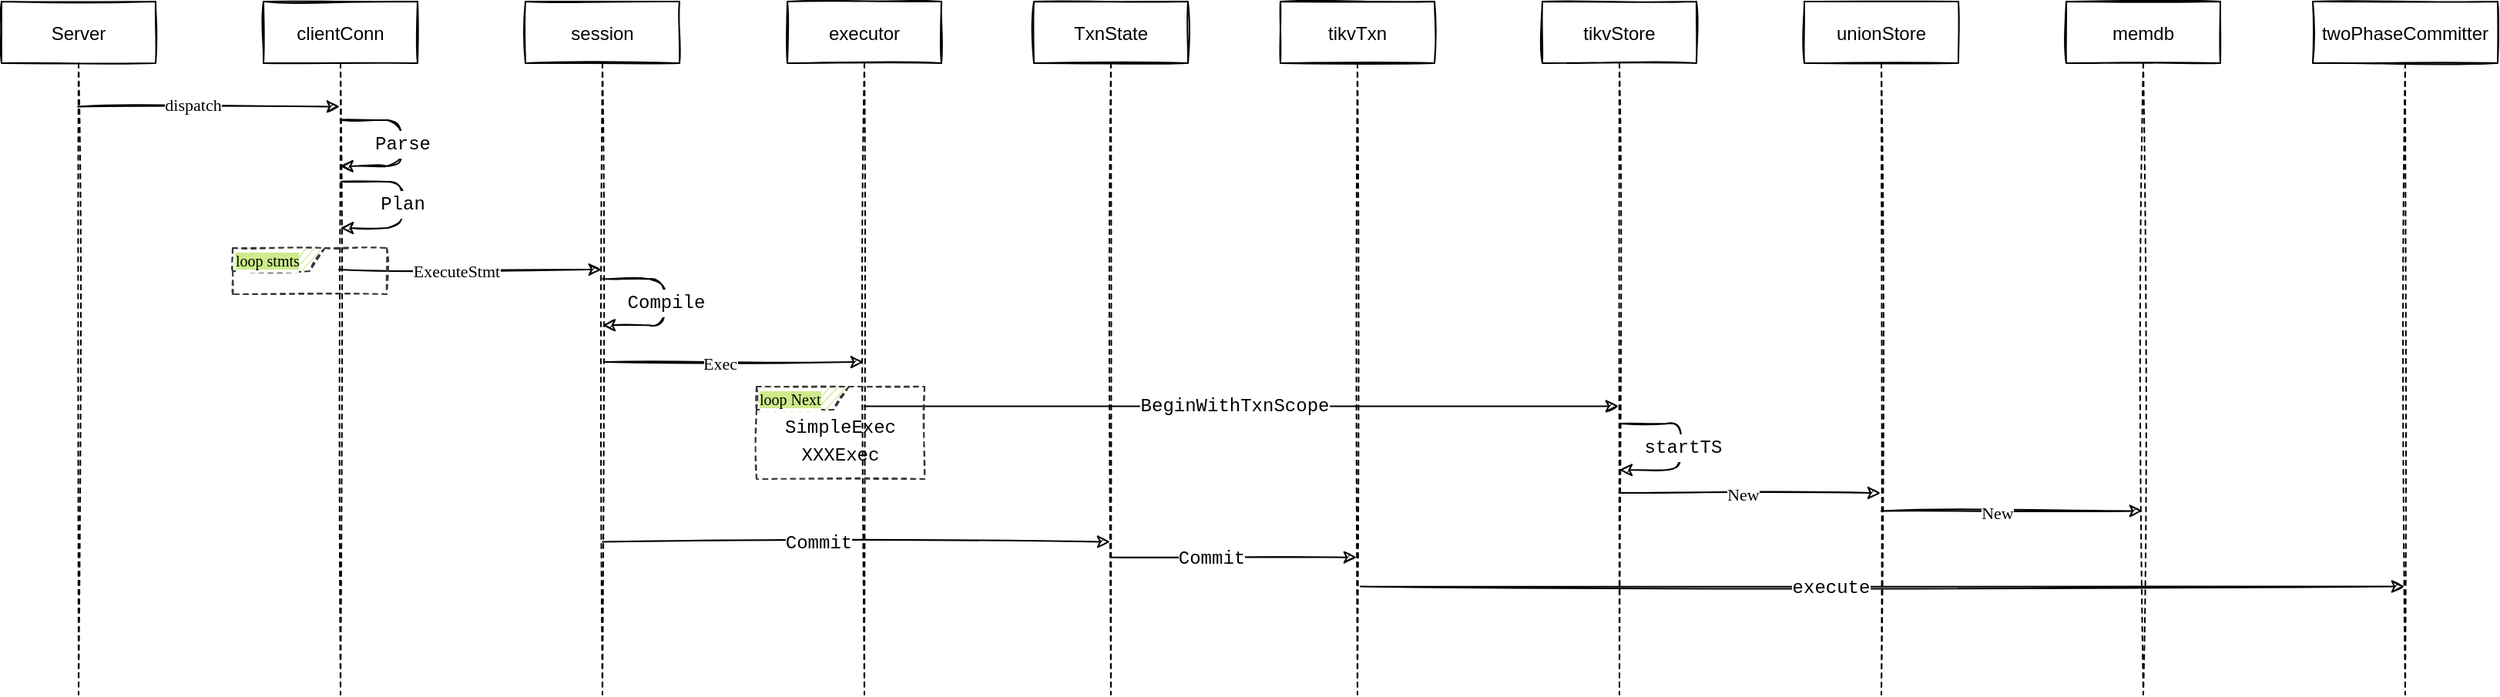 <mxfile version="14.4.3" type="device"><diagram id="kgpKYQtTHZ0yAKxKKP6v" name="Page-1"><mxGraphModel dx="1638" dy="500" grid="1" gridSize="10" guides="1" tooltips="1" connect="1" arrows="1" fold="1" page="1" pageScale="1" pageWidth="850" pageHeight="1100" math="0" shadow="0"><root><mxCell id="0"/><mxCell id="1" parent="0"/><mxCell id="3nuBFxr9cyL0pnOWT2aG-1" value="clientConn" style="shape=umlLifeline;perimeter=lifelinePerimeter;container=1;collapsible=0;recursiveResize=0;rounded=0;shadow=0;strokeWidth=1;labelBackgroundColor=#FFFFFF;sketch=1;" parent="1" vertex="1"><mxGeometry x="130" y="80" width="100" height="450" as="geometry"/></mxCell><mxCell id="3nuBFxr9cyL0pnOWT2aG-5" value="session" style="shape=umlLifeline;perimeter=lifelinePerimeter;container=1;collapsible=0;recursiveResize=0;rounded=0;shadow=0;strokeWidth=1;sketch=1;" parent="1" vertex="1"><mxGeometry x="300" y="80" width="100" height="450" as="geometry"/></mxCell><mxCell id="qtyFqkzQ8k7g6WZodHRV-5" value="tikvStore" style="shape=umlLifeline;perimeter=lifelinePerimeter;container=1;collapsible=0;recursiveResize=0;rounded=0;shadow=0;strokeWidth=1;sketch=1;" parent="1" vertex="1"><mxGeometry x="960" y="80" width="100" height="450" as="geometry"/></mxCell><mxCell id="qtyFqkzQ8k7g6WZodHRV-9" value="tikvTxn" style="shape=umlLifeline;perimeter=lifelinePerimeter;container=1;collapsible=0;recursiveResize=0;rounded=0;shadow=0;strokeWidth=1;sketch=1;" parent="1" vertex="1"><mxGeometry x="790" y="80" width="100" height="450" as="geometry"/></mxCell><mxCell id="qtyFqkzQ8k7g6WZodHRV-13" value="unionStore" style="shape=umlLifeline;perimeter=lifelinePerimeter;container=1;collapsible=0;recursiveResize=0;rounded=0;shadow=0;strokeWidth=1;sketch=1;" parent="1" vertex="1"><mxGeometry x="1130" y="80" width="100" height="450" as="geometry"/></mxCell><mxCell id="qtyFqkzQ8k7g6WZodHRV-27" value="memdb" style="shape=umlLifeline;perimeter=lifelinePerimeter;container=1;collapsible=0;recursiveResize=0;rounded=0;shadow=0;strokeWidth=1;sketch=1;" parent="1" vertex="1"><mxGeometry x="1300" y="80" width="100" height="450" as="geometry"/></mxCell><mxCell id="vj0hWzqWef-p1TVy2CEO-2" value="Server" style="shape=umlLifeline;perimeter=lifelinePerimeter;container=1;collapsible=0;recursiveResize=0;rounded=0;shadow=0;strokeWidth=1;labelBackgroundColor=#FFFFFF;sketch=1;" vertex="1" parent="1"><mxGeometry x="-40" y="80" width="100" height="450" as="geometry"/></mxCell><mxCell id="vj0hWzqWef-p1TVy2CEO-4" value="&lt;div style=&quot;font-family: &amp;#34;menlo&amp;#34; , &amp;#34;monaco&amp;#34; , &amp;#34;courier new&amp;#34; , monospace ; font-size: 12px ; line-height: 18px&quot;&gt;&lt;div style=&quot;font-family: &amp;#34;menlo&amp;#34; , &amp;#34;monaco&amp;#34; , &amp;#34;courier new&amp;#34; , monospace ; line-height: 18px&quot;&gt;&lt;div style=&quot;font-family: &amp;#34;menlo&amp;#34; , &amp;#34;monaco&amp;#34; , &amp;#34;courier new&amp;#34; , monospace ; line-height: 18px&quot;&gt;&lt;br&gt;&lt;/div&gt;&lt;/div&gt;&lt;/div&gt;" style="endArrow=classic;fontColor=#000000;html=1;verticalAlign=bottom;exitX=0.495;exitY=0.156;exitDx=0;exitDy=0;exitPerimeter=0;sketch=1;" edge="1" parent="1"><mxGeometry width="50" height="50" relative="1" as="geometry"><mxPoint x="9.5" y="148.2" as="sourcePoint"/><mxPoint x="179.5" y="148.2" as="targetPoint"/></mxGeometry></mxCell><mxCell id="vj0hWzqWef-p1TVy2CEO-33" value="dispatch" style="edgeLabel;html=1;align=center;verticalAlign=middle;resizable=0;points=[];fontFamily=Comic Sans MS;fontColor=#000000;" vertex="1" connectable="0" parent="vj0hWzqWef-p1TVy2CEO-4"><mxGeometry x="-0.124" y="1" relative="1" as="geometry"><mxPoint as="offset"/></mxGeometry></mxCell><mxCell id="vj0hWzqWef-p1TVy2CEO-5" value="&lt;div style=&quot;font-family: &amp;#34;menlo&amp;#34; , &amp;#34;monaco&amp;#34; , &amp;#34;courier new&amp;#34; , monospace ; font-size: 12px ; line-height: 18px&quot;&gt;&lt;div style=&quot;font-family: &amp;#34;menlo&amp;#34; , &amp;#34;monaco&amp;#34; , &amp;#34;courier new&amp;#34; , monospace ; line-height: 18px&quot;&gt;&lt;div style=&quot;font-family: &amp;#34;menlo&amp;#34; , &amp;#34;monaco&amp;#34; , &amp;#34;courier new&amp;#34; , monospace ; line-height: 18px&quot;&gt;&lt;br&gt;&lt;/div&gt;&lt;/div&gt;&lt;/div&gt;" style="endArrow=classic;fontColor=#000000;html=1;verticalAlign=bottom;sketch=1;" edge="1" parent="1"><mxGeometry width="50" height="50" relative="1" as="geometry"><mxPoint x="179" y="254" as="sourcePoint"/><mxPoint x="349.5" y="254" as="targetPoint"/></mxGeometry></mxCell><mxCell id="vj0hWzqWef-p1TVy2CEO-34" value="&lt;div style=&quot;font-size: 11px; line-height: 18px;&quot;&gt;&lt;span style=&quot;font-size: 11px;&quot;&gt;ExecuteStmt&lt;/span&gt;&lt;/div&gt;" style="edgeLabel;html=1;align=center;verticalAlign=middle;resizable=0;points=[];fontFamily=Comic Sans MS;labelBackgroundColor=#FFFFFF;fontSize=11;" vertex="1" connectable="0" parent="vj0hWzqWef-p1TVy2CEO-5"><mxGeometry x="-0.114" relative="1" as="geometry"><mxPoint as="offset"/></mxGeometry></mxCell><mxCell id="vj0hWzqWef-p1TVy2CEO-8" value="&lt;div style=&quot;font-family: &amp;quot;menlo&amp;quot; , &amp;quot;monaco&amp;quot; , &amp;quot;courier new&amp;quot; , monospace ; font-size: 12px ; line-height: 18px&quot;&gt;&lt;div style=&quot;font-family: &amp;quot;menlo&amp;quot; , &amp;quot;monaco&amp;quot; , &amp;quot;courier new&amp;quot; , monospace ; line-height: 18px&quot;&gt;&lt;div style=&quot;font-family: &amp;quot;menlo&amp;quot; , &amp;quot;monaco&amp;quot; , &amp;quot;courier new&amp;quot; , monospace ; line-height: 18px&quot;&gt;&lt;br&gt;&lt;/div&gt;&lt;/div&gt;&lt;/div&gt;" style="endArrow=classic;fontColor=#000000;html=1;verticalAlign=middle;exitX=1.035;exitY=0.142;exitDx=0;exitDy=0;exitPerimeter=0;align=center;labelPosition=center;verticalLabelPosition=middle;sketch=1;" edge="1" parent="1"><mxGeometry x="-0.069" width="50" height="50" relative="1" as="geometry"><mxPoint x="180.0" y="156.76" as="sourcePoint"/><mxPoint x="179.81" y="186.88" as="targetPoint"/><Array as="points"><mxPoint x="220" y="156.88"/><mxPoint x="220" y="186.88"/></Array><mxPoint as="offset"/></mxGeometry></mxCell><mxCell id="vj0hWzqWef-p1TVy2CEO-10" value="&lt;div style=&quot;font-family: menlo, monaco, &amp;quot;courier new&amp;quot;, monospace; font-size: 12px; line-height: 18px;&quot;&gt;&lt;span style=&quot;&quot;&gt;Parse&lt;/span&gt;&lt;/div&gt;" style="edgeLabel;html=1;align=center;verticalAlign=middle;resizable=0;points=[];labelBackgroundColor=#FFFFFF;" vertex="1" connectable="0" parent="vj0hWzqWef-p1TVy2CEO-8"><mxGeometry x="-0.692" y="-1" relative="1" as="geometry"><mxPoint x="23.13" y="14.07" as="offset"/></mxGeometry></mxCell><mxCell id="vj0hWzqWef-p1TVy2CEO-9" value="&lt;div style=&quot;font-family: &amp;#34;menlo&amp;#34; , &amp;#34;monaco&amp;#34; , &amp;#34;courier new&amp;#34; , monospace ; font-size: 12px ; line-height: 18px&quot;&gt;&lt;div style=&quot;font-family: &amp;#34;menlo&amp;#34; , &amp;#34;monaco&amp;#34; , &amp;#34;courier new&amp;#34; , monospace ; line-height: 18px&quot;&gt;&lt;div style=&quot;font-family: &amp;#34;menlo&amp;#34; , &amp;#34;monaco&amp;#34; , &amp;#34;courier new&amp;#34; , monospace ; line-height: 18px&quot;&gt;&lt;br&gt;&lt;/div&gt;&lt;/div&gt;&lt;/div&gt;" style="endArrow=classic;fontColor=#000000;html=1;verticalAlign=bottom;exitX=1.035;exitY=0.142;exitDx=0;exitDy=0;exitPerimeter=0;sketch=1;" edge="1" parent="1"><mxGeometry x="-0.069" width="50" height="50" relative="1" as="geometry"><mxPoint x="180.33" y="196.88" as="sourcePoint"/><mxPoint x="179.997" y="227" as="targetPoint"/><Array as="points"><mxPoint x="220.33" y="197"/><mxPoint x="220.33" y="227"/></Array><mxPoint as="offset"/></mxGeometry></mxCell><mxCell id="vj0hWzqWef-p1TVy2CEO-11" value="&lt;div style=&quot;font-family: menlo, monaco, &amp;quot;courier new&amp;quot;, monospace; font-size: 12px; line-height: 18px;&quot;&gt;&lt;span style=&quot;&quot;&gt;Plan&lt;/span&gt;&lt;/div&gt;" style="edgeLabel;html=1;align=center;verticalAlign=middle;resizable=0;points=[];labelBackgroundColor=#FFFFFF;" vertex="1" connectable="0" parent="vj0hWzqWef-p1TVy2CEO-9"><mxGeometry x="-0.743" y="-1" relative="1" as="geometry"><mxPoint x="25.48" y="12.96" as="offset"/></mxGeometry></mxCell><mxCell id="vj0hWzqWef-p1TVy2CEO-27" value="&lt;div style=&quot;text-align: justify&quot;&gt;&lt;span style=&quot;font-family: &amp;#34;comic sans ms&amp;#34; ; background-color: rgb(205 , 235 , 139) ; font-size: 10px&quot;&gt;loop stmts&lt;/span&gt;&lt;/div&gt;" style="shape=umlFrame;whiteSpace=wrap;html=1;dashed=1;labelBackgroundColor=#FFFFFF;swimlaneFillColor=none;fillColor=#cdeb8b;align=left;perimeterSpacing=0;strokeColor=#36393d;width=60;height=15;sketch=1;" vertex="1" parent="1"><mxGeometry x="110" y="240" width="100" height="30" as="geometry"/></mxCell><mxCell id="vj0hWzqWef-p1TVy2CEO-30" value="&lt;div style=&quot;font-family: &amp;quot;menlo&amp;quot; , &amp;quot;monaco&amp;quot; , &amp;quot;courier new&amp;quot; , monospace ; font-size: 12px ; line-height: 18px&quot;&gt;&lt;div style=&quot;font-family: &amp;quot;menlo&amp;quot; , &amp;quot;monaco&amp;quot; , &amp;quot;courier new&amp;quot; , monospace ; line-height: 18px&quot;&gt;&lt;div style=&quot;font-family: &amp;quot;menlo&amp;quot; , &amp;quot;monaco&amp;quot; , &amp;quot;courier new&amp;quot; , monospace ; line-height: 18px&quot;&gt;&lt;br&gt;&lt;/div&gt;&lt;/div&gt;&lt;/div&gt;" style="endArrow=classic;fontColor=#000000;html=1;verticalAlign=middle;exitX=1.035;exitY=0.142;exitDx=0;exitDy=0;exitPerimeter=0;align=center;labelPosition=center;verticalLabelPosition=middle;sketch=1;" edge="1" parent="1"><mxGeometry x="-0.069" width="50" height="50" relative="1" as="geometry"><mxPoint x="350.19" y="260.0" as="sourcePoint"/><mxPoint x="350.0" y="290.12" as="targetPoint"/><Array as="points"><mxPoint x="390.19" y="260.12"/><mxPoint x="390.19" y="290.12"/></Array><mxPoint as="offset"/></mxGeometry></mxCell><mxCell id="vj0hWzqWef-p1TVy2CEO-31" value="&lt;div style=&quot;font-family: &amp;#34;menlo&amp;#34; , &amp;#34;monaco&amp;#34; , &amp;#34;courier new&amp;#34; , monospace ; font-size: 12px ; line-height: 18px&quot;&gt;&lt;span&gt;Compile&lt;/span&gt;&lt;/div&gt;" style="edgeLabel;html=1;align=center;verticalAlign=middle;resizable=0;points=[];labelBackgroundColor=#FFFFFF;" vertex="1" connectable="0" parent="vj0hWzqWef-p1TVy2CEO-30"><mxGeometry x="-0.692" y="-1" relative="1" as="geometry"><mxPoint x="23.13" y="14.07" as="offset"/></mxGeometry></mxCell><mxCell id="vj0hWzqWef-p1TVy2CEO-35" value="executor" style="shape=umlLifeline;perimeter=lifelinePerimeter;container=1;collapsible=0;recursiveResize=0;rounded=0;shadow=0;strokeWidth=1;sketch=1;" vertex="1" parent="1"><mxGeometry x="470" y="80" width="100" height="450" as="geometry"/></mxCell><mxCell id="vj0hWzqWef-p1TVy2CEO-36" value="&lt;div style=&quot;font-family: &amp;#34;menlo&amp;#34; , &amp;#34;monaco&amp;#34; , &amp;#34;courier new&amp;#34; , monospace ; font-size: 12px ; line-height: 18px&quot;&gt;&lt;div style=&quot;font-family: &amp;#34;menlo&amp;#34; , &amp;#34;monaco&amp;#34; , &amp;#34;courier new&amp;#34; , monospace ; line-height: 18px&quot;&gt;&lt;div style=&quot;font-family: &amp;#34;menlo&amp;#34; , &amp;#34;monaco&amp;#34; , &amp;#34;courier new&amp;#34; , monospace ; line-height: 18px&quot;&gt;&lt;br&gt;&lt;/div&gt;&lt;/div&gt;&lt;/div&gt;" style="endArrow=classic;fontColor=#000000;html=1;verticalAlign=bottom;exitX=0.52;exitY=0.529;exitDx=0;exitDy=0;exitPerimeter=0;sketch=1;" edge="1" parent="1"><mxGeometry width="50" height="50" relative="1" as="geometry"><mxPoint x="352" y="314.05" as="sourcePoint"/><mxPoint x="519.5" y="314.05" as="targetPoint"/></mxGeometry></mxCell><mxCell id="vj0hWzqWef-p1TVy2CEO-37" value="&lt;div style=&quot;font-size: 11px ; line-height: 18px&quot;&gt;&lt;span style=&quot;font-size: 11px&quot;&gt;Exec&lt;/span&gt;&lt;/div&gt;" style="edgeLabel;html=1;align=center;verticalAlign=middle;resizable=0;points=[];fontFamily=Comic Sans MS;labelBackgroundColor=#FFFFFF;fontSize=11;" vertex="1" connectable="0" parent="vj0hWzqWef-p1TVy2CEO-36"><mxGeometry x="-0.114" relative="1" as="geometry"><mxPoint as="offset"/></mxGeometry></mxCell><mxCell id="vj0hWzqWef-p1TVy2CEO-43" value="&lt;div style=&quot;font-family: &amp;#34;menlo&amp;#34; , &amp;#34;monaco&amp;#34; , &amp;#34;courier new&amp;#34; , monospace ; font-size: 12px ; line-height: 18px&quot;&gt;&lt;div style=&quot;font-family: &amp;#34;menlo&amp;#34; , &amp;#34;monaco&amp;#34; , &amp;#34;courier new&amp;#34; , monospace ; line-height: 18px&quot;&gt;&lt;div style=&quot;font-family: &amp;#34;menlo&amp;#34; , &amp;#34;monaco&amp;#34; , &amp;#34;courier new&amp;#34; , monospace ; line-height: 18px&quot;&gt;&lt;br&gt;&lt;/div&gt;&lt;/div&gt;&lt;/div&gt;" style="endArrow=classic;fontColor=#000000;html=1;verticalAlign=bottom;exitX=0.49;exitY=0.33;exitDx=0;exitDy=0;exitPerimeter=0;sketch=1;" edge="1" parent="1" target="qtyFqkzQ8k7g6WZodHRV-5"><mxGeometry width="50" height="50" relative="1" as="geometry"><mxPoint x="520.0" y="342.71" as="sourcePoint"/><mxPoint x="691.1" y="342.0" as="targetPoint"/></mxGeometry></mxCell><mxCell id="vj0hWzqWef-p1TVy2CEO-44" value="&lt;div style=&quot;font-size: 11px ; line-height: 18px&quot;&gt;&lt;div style=&quot;font-family: menlo, monaco, &amp;quot;courier new&amp;quot;, monospace; font-size: 12px; line-height: 18px;&quot;&gt;&lt;span style=&quot;&quot;&gt;BeginWithTxnScope&lt;/span&gt;&lt;/div&gt;&lt;/div&gt;" style="edgeLabel;html=1;align=center;verticalAlign=middle;resizable=0;points=[];fontFamily=Comic Sans MS;labelBackgroundColor=#FFFFFF;fontSize=11;" vertex="1" connectable="0" parent="vj0hWzqWef-p1TVy2CEO-43"><mxGeometry x="-0.114" relative="1" as="geometry"><mxPoint x="22.76" y="-1.4" as="offset"/></mxGeometry></mxCell><mxCell id="vj0hWzqWef-p1TVy2CEO-45" value="&lt;div style=&quot;font-family: &amp;quot;menlo&amp;quot; , &amp;quot;monaco&amp;quot; , &amp;quot;courier new&amp;quot; , monospace ; font-size: 12px ; line-height: 18px&quot;&gt;&lt;div style=&quot;font-family: &amp;quot;menlo&amp;quot; , &amp;quot;monaco&amp;quot; , &amp;quot;courier new&amp;quot; , monospace ; line-height: 18px&quot;&gt;&lt;div style=&quot;font-family: &amp;quot;menlo&amp;quot; , &amp;quot;monaco&amp;quot; , &amp;quot;courier new&amp;quot; , monospace ; line-height: 18px&quot;&gt;&lt;br&gt;&lt;/div&gt;&lt;/div&gt;&lt;/div&gt;" style="endArrow=classic;fontColor=#000000;html=1;verticalAlign=middle;exitX=1.035;exitY=0.142;exitDx=0;exitDy=0;exitPerimeter=0;align=center;labelPosition=center;verticalLabelPosition=middle;sketch=1;" edge="1" parent="1"><mxGeometry x="-0.069" width="50" height="50" relative="1" as="geometry"><mxPoint x="1010.19" y="354" as="sourcePoint"/><mxPoint x="1010.0" y="384.12" as="targetPoint"/><Array as="points"><mxPoint x="1050.19" y="354.12"/><mxPoint x="1050.19" y="384.12"/></Array><mxPoint as="offset"/></mxGeometry></mxCell><mxCell id="vj0hWzqWef-p1TVy2CEO-46" value="&lt;div style=&quot;font-family: &amp;quot;menlo&amp;quot; , &amp;quot;monaco&amp;quot; , &amp;quot;courier new&amp;quot; , monospace ; font-size: 12px ; line-height: 18px&quot;&gt;&lt;div style=&quot;font-family: menlo, monaco, &amp;quot;courier new&amp;quot;, monospace; line-height: 18px;&quot;&gt;&lt;span style=&quot;&quot;&gt;startTS&lt;/span&gt;&lt;/div&gt;&lt;/div&gt;" style="edgeLabel;html=1;align=center;verticalAlign=middle;resizable=0;points=[];labelBackgroundColor=#FFFFFF;" vertex="1" connectable="0" parent="vj0hWzqWef-p1TVy2CEO-45"><mxGeometry x="-0.692" y="-1" relative="1" as="geometry"><mxPoint x="23.13" y="14.07" as="offset"/></mxGeometry></mxCell><mxCell id="vj0hWzqWef-p1TVy2CEO-47" value="&lt;div style=&quot;font-family: &amp;#34;menlo&amp;#34; , &amp;#34;monaco&amp;#34; , &amp;#34;courier new&amp;#34; , monospace ; font-size: 12px ; line-height: 18px&quot;&gt;&lt;div style=&quot;font-family: &amp;#34;menlo&amp;#34; , &amp;#34;monaco&amp;#34; , &amp;#34;courier new&amp;#34; , monospace ; line-height: 18px&quot;&gt;&lt;div style=&quot;font-family: &amp;#34;menlo&amp;#34; , &amp;#34;monaco&amp;#34; , &amp;#34;courier new&amp;#34; , monospace ; line-height: 18px&quot;&gt;&lt;br&gt;&lt;/div&gt;&lt;/div&gt;&lt;/div&gt;" style="endArrow=classic;fontColor=#000000;html=1;verticalAlign=bottom;sketch=1;" edge="1" parent="1"><mxGeometry width="50" height="50" relative="1" as="geometry"><mxPoint x="1009.81" y="399" as="sourcePoint"/><mxPoint x="1179.5" y="399" as="targetPoint"/></mxGeometry></mxCell><mxCell id="vj0hWzqWef-p1TVy2CEO-48" value="&lt;div style=&quot;font-size: 11px ; line-height: 18px&quot;&gt;&lt;span style=&quot;font-size: 11px&quot;&gt;New&lt;/span&gt;&lt;/div&gt;" style="edgeLabel;html=1;align=center;verticalAlign=middle;resizable=0;points=[];fontFamily=Comic Sans MS;labelBackgroundColor=#FFFFFF;fontSize=11;" vertex="1" connectable="0" parent="vj0hWzqWef-p1TVy2CEO-47"><mxGeometry x="-0.114" relative="1" as="geometry"><mxPoint x="5.02" as="offset"/></mxGeometry></mxCell><mxCell id="vj0hWzqWef-p1TVy2CEO-49" value="&lt;div style=&quot;font-family: &amp;#34;menlo&amp;#34; , &amp;#34;monaco&amp;#34; , &amp;#34;courier new&amp;#34; , monospace ; font-size: 12px ; line-height: 18px&quot;&gt;&lt;div style=&quot;font-family: &amp;#34;menlo&amp;#34; , &amp;#34;monaco&amp;#34; , &amp;#34;courier new&amp;#34; , monospace ; line-height: 18px&quot;&gt;&lt;div style=&quot;font-family: &amp;#34;menlo&amp;#34; , &amp;#34;monaco&amp;#34; , &amp;#34;courier new&amp;#34; , monospace ; line-height: 18px&quot;&gt;&lt;br&gt;&lt;/div&gt;&lt;/div&gt;&lt;/div&gt;" style="endArrow=classic;fontColor=#000000;html=1;verticalAlign=bottom;exitX=0.49;exitY=0.33;exitDx=0;exitDy=0;exitPerimeter=0;sketch=1;" edge="1" parent="1" target="qtyFqkzQ8k7g6WZodHRV-27"><mxGeometry width="50" height="50" relative="1" as="geometry"><mxPoint x="1180.0" y="410.71" as="sourcePoint"/><mxPoint x="1351.1" y="410" as="targetPoint"/></mxGeometry></mxCell><mxCell id="vj0hWzqWef-p1TVy2CEO-50" value="&lt;div style=&quot;font-size: 11px ; line-height: 18px&quot;&gt;&lt;span style=&quot;font-size: 11px&quot;&gt;New&lt;/span&gt;&lt;/div&gt;" style="edgeLabel;html=1;align=center;verticalAlign=middle;resizable=0;points=[];fontFamily=Comic Sans MS;labelBackgroundColor=#FFFFFF;fontSize=11;" vertex="1" connectable="0" parent="vj0hWzqWef-p1TVy2CEO-49"><mxGeometry x="-0.114" relative="1" as="geometry"><mxPoint as="offset"/></mxGeometry></mxCell><mxCell id="vj0hWzqWef-p1TVy2CEO-51" value="TxnState" style="shape=umlLifeline;perimeter=lifelinePerimeter;container=1;collapsible=0;recursiveResize=0;rounded=0;shadow=0;strokeWidth=1;sketch=1;" vertex="1" parent="1"><mxGeometry x="630" y="80" width="100" height="450" as="geometry"/></mxCell><mxCell id="vj0hWzqWef-p1TVy2CEO-52" value="twoPhaseCommitter" style="shape=umlLifeline;perimeter=lifelinePerimeter;container=1;collapsible=0;recursiveResize=0;rounded=0;shadow=0;strokeWidth=1;sketch=1;" vertex="1" parent="1"><mxGeometry x="1460" y="80" width="120" height="450" as="geometry"/></mxCell><mxCell id="vj0hWzqWef-p1TVy2CEO-42" value="" style="group;sketch=1;" vertex="1" connectable="0" parent="1"><mxGeometry x="450" y="330" width="120" height="70" as="geometry"/></mxCell><mxCell id="vj0hWzqWef-p1TVy2CEO-38" value="&lt;div style=&quot;text-align: justify&quot;&gt;&lt;span style=&quot;font-family: &amp;#34;comic sans ms&amp;#34; ; background-color: rgb(205 , 235 , 139) ; font-size: 10px&quot;&gt;loop Next&lt;/span&gt;&lt;/div&gt;" style="shape=umlFrame;whiteSpace=wrap;html=1;dashed=1;labelBackgroundColor=#FFFFFF;swimlaneFillColor=none;fillColor=#cdeb8b;align=left;perimeterSpacing=0;strokeColor=#36393d;width=60;height=15;sketch=1;" vertex="1" parent="vj0hWzqWef-p1TVy2CEO-42"><mxGeometry width="109.091" height="60" as="geometry"/></mxCell><mxCell id="vj0hWzqWef-p1TVy2CEO-40" value="&lt;div style=&quot;font-family: &amp;#34;menlo&amp;#34; , &amp;#34;monaco&amp;#34; , &amp;#34;courier new&amp;#34; , monospace ; font-size: 12px ; line-height: 18px&quot;&gt;&lt;span&gt;SimpleExec&lt;/span&gt;&lt;/div&gt;&lt;div style=&quot;font-family: &amp;#34;menlo&amp;#34; , &amp;#34;monaco&amp;#34; , &amp;#34;courier new&amp;#34; , monospace ; font-size: 12px ; line-height: 18px&quot;&gt;&lt;span&gt;XXXExec&lt;/span&gt;&lt;/div&gt;" style="text;html=1;strokeColor=none;fillColor=none;align=center;verticalAlign=middle;whiteSpace=wrap;rounded=0;shadow=0;dashed=1;labelBackgroundColor=none;sketch=1;fontFamily=Comic Sans MS;fontSize=11;" vertex="1" parent="vj0hWzqWef-p1TVy2CEO-42"><mxGeometry x="11.956" y="14.38" width="85.178" height="41.25" as="geometry"/></mxCell><mxCell id="vj0hWzqWef-p1TVy2CEO-53" value="&lt;div style=&quot;font-family: &amp;#34;menlo&amp;#34; , &amp;#34;monaco&amp;#34; , &amp;#34;courier new&amp;#34; , monospace ; font-size: 12px ; line-height: 18px&quot;&gt;&lt;div style=&quot;font-family: &amp;#34;menlo&amp;#34; , &amp;#34;monaco&amp;#34; , &amp;#34;courier new&amp;#34; , monospace ; line-height: 18px&quot;&gt;&lt;div style=&quot;font-family: &amp;#34;menlo&amp;#34; , &amp;#34;monaco&amp;#34; , &amp;#34;courier new&amp;#34; , monospace ; line-height: 18px&quot;&gt;&lt;br&gt;&lt;/div&gt;&lt;/div&gt;&lt;/div&gt;" style="endArrow=classic;fontColor=#000000;html=1;verticalAlign=bottom;exitX=0.49;exitY=0.33;exitDx=0;exitDy=0;exitPerimeter=0;sketch=1;" edge="1" parent="1" target="vj0hWzqWef-p1TVy2CEO-51"><mxGeometry width="50" height="50" relative="1" as="geometry"><mxPoint x="350.0" y="430.71" as="sourcePoint"/><mxPoint x="521.1" y="430" as="targetPoint"/></mxGeometry></mxCell><mxCell id="vj0hWzqWef-p1TVy2CEO-54" value="&lt;div style=&quot;font-size: 11px ; line-height: 18px&quot;&gt;&lt;div style=&quot;font-family: menlo, monaco, &amp;quot;courier new&amp;quot;, monospace; font-size: 12px; line-height: 18px;&quot;&gt;&lt;span style=&quot;&quot;&gt;Commit&lt;/span&gt;&lt;/div&gt;&lt;/div&gt;" style="edgeLabel;html=1;align=center;verticalAlign=middle;resizable=0;points=[];fontFamily=Comic Sans MS;labelBackgroundColor=#FFFFFF;fontSize=11;" vertex="1" connectable="0" parent="vj0hWzqWef-p1TVy2CEO-53"><mxGeometry x="-0.114" relative="1" as="geometry"><mxPoint x="-6.21" as="offset"/></mxGeometry></mxCell><mxCell id="vj0hWzqWef-p1TVy2CEO-55" value="&lt;div style=&quot;font-family: &amp;#34;menlo&amp;#34; , &amp;#34;monaco&amp;#34; , &amp;#34;courier new&amp;#34; , monospace ; font-size: 12px ; line-height: 18px&quot;&gt;&lt;div style=&quot;font-family: &amp;#34;menlo&amp;#34; , &amp;#34;monaco&amp;#34; , &amp;#34;courier new&amp;#34; , monospace ; line-height: 18px&quot;&gt;&lt;div style=&quot;font-family: &amp;#34;menlo&amp;#34; , &amp;#34;monaco&amp;#34; , &amp;#34;courier new&amp;#34; , monospace ; line-height: 18px&quot;&gt;&lt;br&gt;&lt;/div&gt;&lt;/div&gt;&lt;/div&gt;" style="endArrow=classic;fontColor=#000000;html=1;verticalAlign=bottom;exitX=0.508;exitY=0.504;exitDx=0;exitDy=0;exitPerimeter=0;sketch=1;" edge="1" parent="1"><mxGeometry width="50" height="50" relative="1" as="geometry"><mxPoint x="680.8" y="440.84" as="sourcePoint"/><mxPoint x="839.5" y="440.84" as="targetPoint"/></mxGeometry></mxCell><mxCell id="vj0hWzqWef-p1TVy2CEO-56" value="&lt;div style=&quot;font-size: 11px ; line-height: 18px&quot;&gt;&lt;div style=&quot;font-family: menlo, monaco, &amp;quot;courier new&amp;quot;, monospace; font-size: 12px; line-height: 18px;&quot;&gt;&lt;span style=&quot;&quot;&gt;Commit&lt;/span&gt;&lt;/div&gt;&lt;/div&gt;" style="edgeLabel;html=1;align=center;verticalAlign=middle;resizable=0;points=[];fontFamily=Comic Sans MS;labelBackgroundColor=#FFFFFF;fontSize=11;" vertex="1" connectable="0" parent="vj0hWzqWef-p1TVy2CEO-55"><mxGeometry x="-0.114" relative="1" as="geometry"><mxPoint x="-6.21" as="offset"/></mxGeometry></mxCell><mxCell id="vj0hWzqWef-p1TVy2CEO-57" value="&lt;div style=&quot;font-family: &amp;#34;menlo&amp;#34; , &amp;#34;monaco&amp;#34; , &amp;#34;courier new&amp;#34; , monospace ; font-size: 12px ; line-height: 18px&quot;&gt;&lt;div style=&quot;font-family: &amp;#34;menlo&amp;#34; , &amp;#34;monaco&amp;#34; , &amp;#34;courier new&amp;#34; , monospace ; line-height: 18px&quot;&gt;&lt;div style=&quot;font-family: &amp;#34;menlo&amp;#34; , &amp;#34;monaco&amp;#34; , &amp;#34;courier new&amp;#34; , monospace ; line-height: 18px&quot;&gt;&lt;br&gt;&lt;/div&gt;&lt;/div&gt;&lt;/div&gt;" style="endArrow=classic;fontColor=#000000;html=1;verticalAlign=bottom;exitX=0.52;exitY=0.844;exitDx=0;exitDy=0;exitPerimeter=0;sketch=1;" edge="1" parent="1" source="qtyFqkzQ8k7g6WZodHRV-9" target="vj0hWzqWef-p1TVy2CEO-52"><mxGeometry width="50" height="50" relative="1" as="geometry"><mxPoint x="860.0" y="480" as="sourcePoint"/><mxPoint x="1029.69" y="480" as="targetPoint"/></mxGeometry></mxCell><mxCell id="vj0hWzqWef-p1TVy2CEO-58" value="&lt;div style=&quot;font-size: 11px ; line-height: 18px&quot;&gt;&lt;div style=&quot;font-family: menlo, monaco, &amp;quot;courier new&amp;quot;, monospace; font-size: 12px; line-height: 18px;&quot;&gt;&lt;span style=&quot;&quot;&gt;execute&lt;/span&gt;&lt;/div&gt;&lt;/div&gt;" style="edgeLabel;html=1;align=center;verticalAlign=middle;resizable=0;points=[];fontFamily=Comic Sans MS;labelBackgroundColor=#FFFFFF;fontSize=11;" vertex="1" connectable="0" parent="vj0hWzqWef-p1TVy2CEO-57"><mxGeometry x="-0.114" relative="1" as="geometry"><mxPoint x="5.02" as="offset"/></mxGeometry></mxCell></root></mxGraphModel></diagram></mxfile>